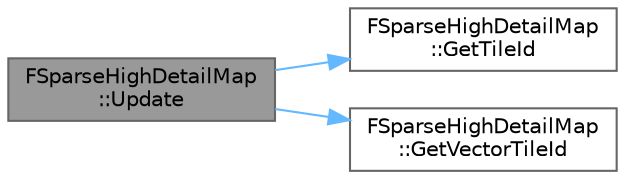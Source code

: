 digraph "FSparseHighDetailMap::Update"
{
 // INTERACTIVE_SVG=YES
 // LATEX_PDF_SIZE
  bgcolor="transparent";
  edge [fontname=Helvetica,fontsize=10,labelfontname=Helvetica,labelfontsize=10];
  node [fontname=Helvetica,fontsize=10,shape=box,height=0.2,width=0.4];
  rankdir="LR";
  Node1 [id="Node000001",label="FSparseHighDetailMap\l::Update",height=0.2,width=0.4,color="gray40", fillcolor="grey60", style="filled", fontcolor="black",tooltip=" "];
  Node1 -> Node2 [id="edge1_Node000001_Node000002",color="steelblue1",style="solid",tooltip=" "];
  Node2 [id="Node000002",label="FSparseHighDetailMap\l::GetTileId",height=0.2,width=0.4,color="grey40", fillcolor="white", style="filled",URL="$d1/d85/classFSparseHighDetailMap.html#ad180ae90a8836d5a4cfe1e9e7059a908",tooltip=" "];
  Node1 -> Node3 [id="edge2_Node000001_Node000003",color="steelblue1",style="solid",tooltip=" "];
  Node3 [id="Node000003",label="FSparseHighDetailMap\l::GetVectorTileId",height=0.2,width=0.4,color="grey40", fillcolor="white", style="filled",URL="$d1/d85/classFSparseHighDetailMap.html#a1ce16fde0c9ae4961ca658b553595ce4",tooltip=" "];
}
